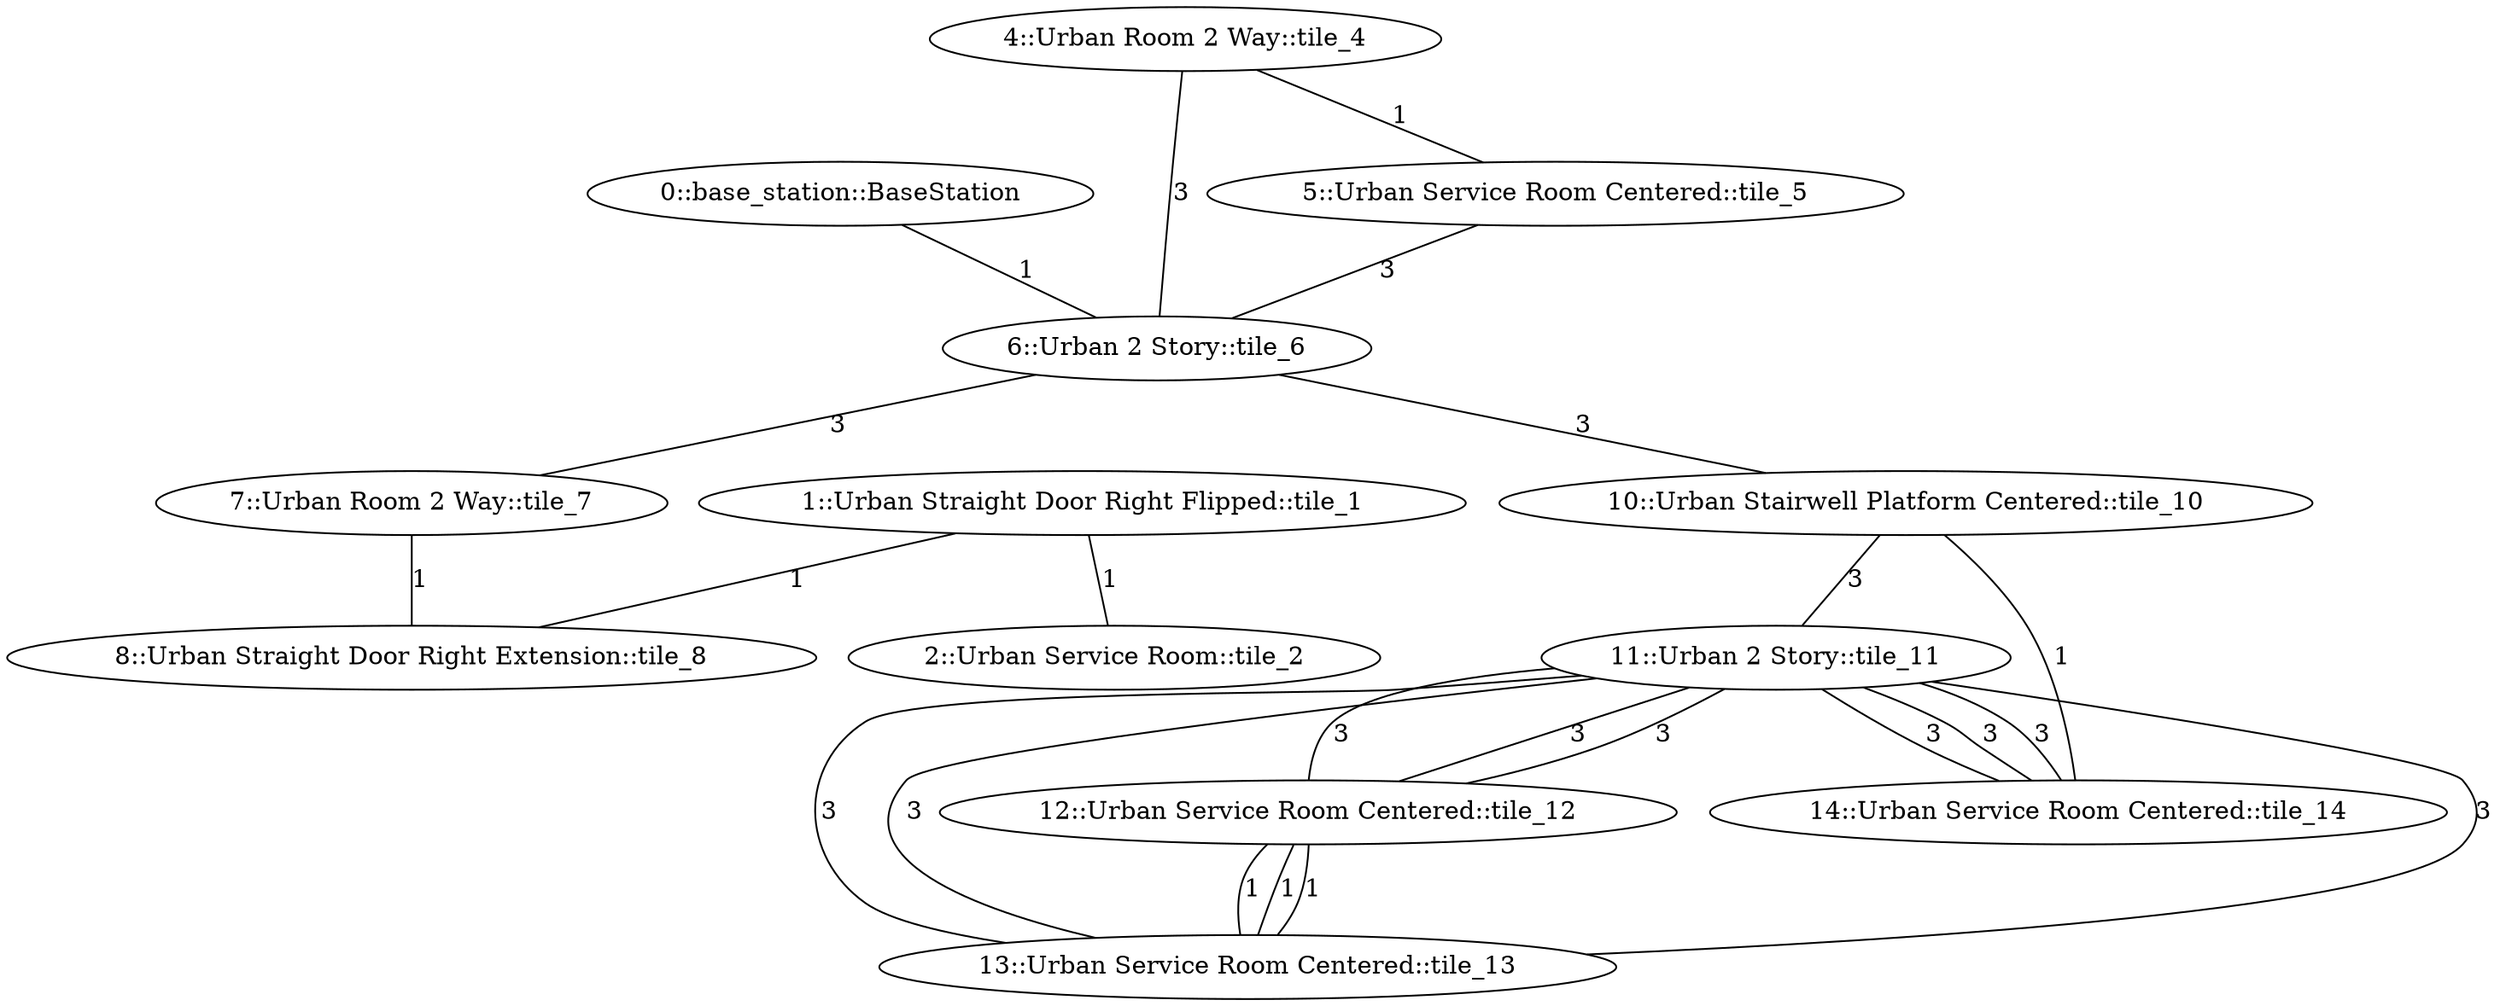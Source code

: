 /* Visibility graph for urban_circuit_practice_03.tsv */
/* Generated with the tile_tsv.py script: */
/*   tile_tsv.py urban_circuit_practice_03.tsv -\-graph-file urban_circuit_practice_03.dot -\-world-file urban_circuit_practice_03.sdf -\-world-name urban_circuit_practice_03 -\-scale_x 40 -\-scale_y 40 -\-urban -\-y0 24 -\-x0 -56 -\-z0 -9 */

graph {
  /* ==== Vertices ==== */

  /* Base station / Staging area */
  0   [label="0::base_station::BaseStation"];

  1   [label="1::Urban Straight Door Right Flipped::tile_1"];
  2   [label="2::Urban Service Room::tile_2"];
  4   [label="4::Urban Room 2 Way::tile_4"];
  5   [label="5::Urban Service Room Centered::tile_5"];
  6   [label="6::Urban 2 Story::tile_6"];
  7   [label="7::Urban Room 2 Way::tile_7"];
  8   [label="8::Urban Straight Door Right Extension::tile_8"];
  10  [label="10::Urban Stairwell Platform Centered::tile_10"];
  11  [label="11::Urban 2 Story::tile_11"];
  12  [label="12::Urban Service Room Centered::tile_12"];
  13  [label="13::Urban Service Room Centered::tile_13"];
  14  [label="14::Urban Service Room Centered::tile_14"];

  /* ==== Edges ==== */

  /* Base station */
  0  -- 6   [label=1];
  1  -- 8   [label=1];
  4  -- 6   [label=3];  /* Intersection */
  5  -- 6   [label=3];  /* Intersection */
  6  -- 7   [label=3];  /* Intersection */
  6  -- 10  [label=3];  /* Intersection */
  7  -- 8   [label=1];
  10 -- 11  [label=3];  /* Intersection */
  10 -- 14  [label=1];
  1  -- 2   [label=1];
  4  -- 5   [label=1];
  11 -- 12  [label=3];  /* Intersection */
  11 -- 13  [label=3];  /* Intersection */
  11 -- 14  [label=3];  /* Intersection */
  12 -- 13  [label=1];
  11 -- 12  [label=3];  /* Intersection */
  11 -- 13  [label=3];  /* Intersection */
  11 -- 14  [label=3];  /* Intersection */
  12 -- 13  [label=1];
  11 -- 12  [label=3];  /* Intersection */
  11 -- 13  [label=3];  /* Intersection */
  11 -- 14  [label=3];  /* Intersection */
  12 -- 13  [label=1];
}
